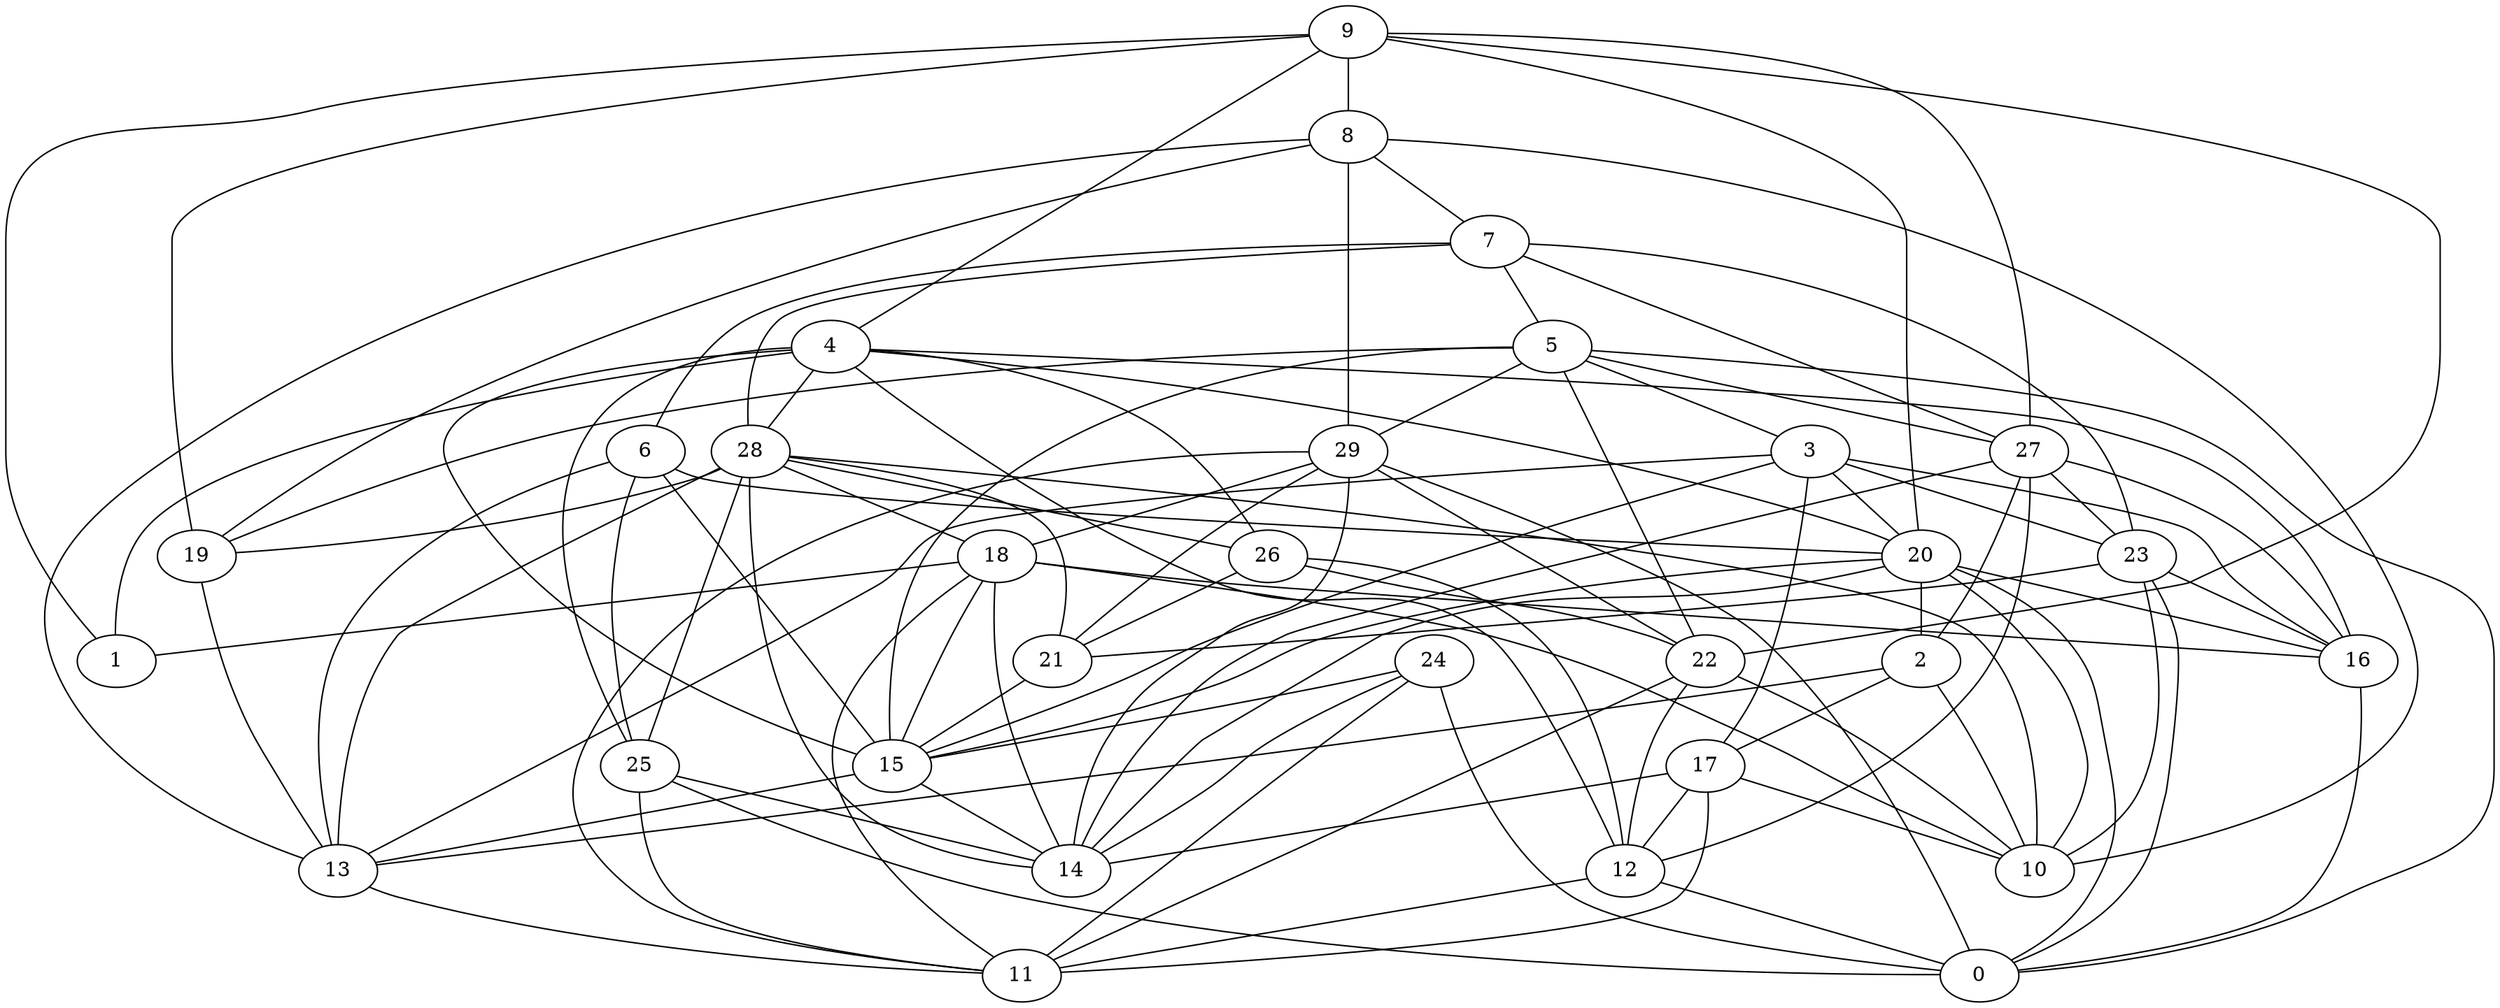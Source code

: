 digraph GG_graph {

subgraph G_graph {
edge [color = black]
"18" -> "11" [dir = none]
"18" -> "16" [dir = none]
"18" -> "1" [dir = none]
"18" -> "10" [dir = none]
"18" -> "15" [dir = none]
"18" -> "14" [dir = none]
"24" -> "15" [dir = none]
"24" -> "0" [dir = none]
"24" -> "14" [dir = none]
"20" -> "14" [dir = none]
"20" -> "16" [dir = none]
"20" -> "0" [dir = none]
"20" -> "15" [dir = none]
"20" -> "2" [dir = none]
"29" -> "18" [dir = none]
"29" -> "14" [dir = none]
"29" -> "21" [dir = none]
"29" -> "11" [dir = none]
"29" -> "0" [dir = none]
"29" -> "22" [dir = none]
"15" -> "13" [dir = none]
"15" -> "14" [dir = none]
"13" -> "11" [dir = none]
"27" -> "12" [dir = none]
"27" -> "2" [dir = none]
"27" -> "14" [dir = none]
"27" -> "23" [dir = none]
"27" -> "16" [dir = none]
"28" -> "25" [dir = none]
"28" -> "18" [dir = none]
"28" -> "13" [dir = none]
"28" -> "21" [dir = none]
"28" -> "10" [dir = none]
"28" -> "19" [dir = none]
"7" -> "28" [dir = none]
"7" -> "27" [dir = none]
"7" -> "5" [dir = none]
"7" -> "23" [dir = none]
"7" -> "6" [dir = none]
"26" -> "12" [dir = none]
"26" -> "22" [dir = none]
"16" -> "0" [dir = none]
"19" -> "13" [dir = none]
"3" -> "20" [dir = none]
"3" -> "16" [dir = none]
"3" -> "13" [dir = none]
"3" -> "15" [dir = none]
"6" -> "20" [dir = none]
"6" -> "15" [dir = none]
"6" -> "13" [dir = none]
"6" -> "25" [dir = none]
"12" -> "11" [dir = none]
"12" -> "0" [dir = none]
"4" -> "1" [dir = none]
"4" -> "25" [dir = none]
"4" -> "20" [dir = none]
"4" -> "16" [dir = none]
"4" -> "26" [dir = none]
"4" -> "12" [dir = none]
"22" -> "12" [dir = none]
"22" -> "10" [dir = none]
"17" -> "12" [dir = none]
"17" -> "14" [dir = none]
"9" -> "22" [dir = none]
"9" -> "8" [dir = none]
"9" -> "19" [dir = none]
"9" -> "27" [dir = none]
"9" -> "20" [dir = none]
"9" -> "1" [dir = none]
"5" -> "22" [dir = none]
"5" -> "3" [dir = none]
"5" -> "0" [dir = none]
"5" -> "29" [dir = none]
"5" -> "19" [dir = none]
"21" -> "15" [dir = none]
"23" -> "16" [dir = none]
"23" -> "21" [dir = none]
"23" -> "0" [dir = none]
"23" -> "10" [dir = none]
"2" -> "17" [dir = none]
"2" -> "13" [dir = none]
"2" -> "10" [dir = none]
"25" -> "0" [dir = none]
"8" -> "13" [dir = none]
"8" -> "7" [dir = none]
"8" -> "29" [dir = none]
"8" -> "10" [dir = none]
"3" -> "17" [dir = none]
"20" -> "10" [dir = none]
"25" -> "11" [dir = none]
"4" -> "28" [dir = none]
"17" -> "11" [dir = none]
"24" -> "11" [dir = none]
"8" -> "19" [dir = none]
"28" -> "14" [dir = none]
"25" -> "14" [dir = none]
"4" -> "15" [dir = none]
"28" -> "26" [dir = none]
"3" -> "23" [dir = none]
"5" -> "27" [dir = none]
"17" -> "10" [dir = none]
"9" -> "4" [dir = none]
"26" -> "21" [dir = none]
"5" -> "15" [dir = none]
"22" -> "11" [dir = none]
}

}
